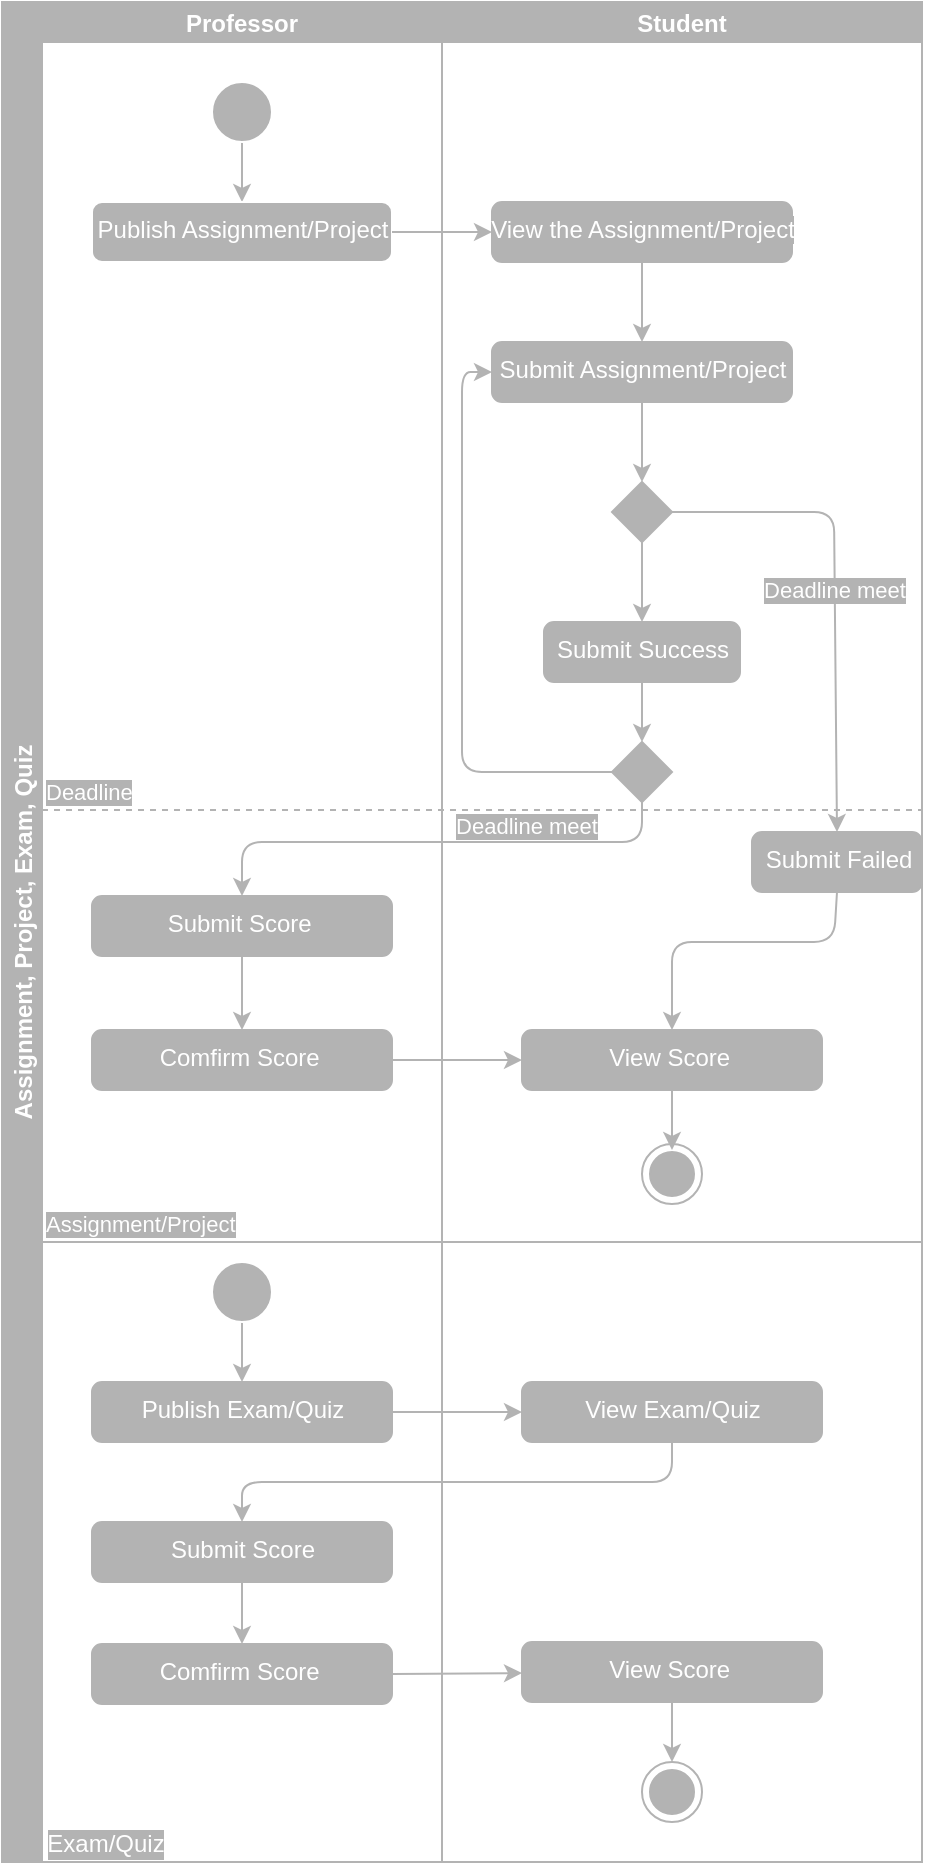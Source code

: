 <mxfile>
    <diagram id="uXBSg-rn626j_wvw7TtW" name="Page-1">
        <mxGraphModel dx="556" dy="611" grid="1" gridSize="10" guides="1" tooltips="1" connect="1" arrows="1" fold="1" page="1" pageScale="1" pageWidth="827" pageHeight="1169" math="0" shadow="0">
            <root>
                <mxCell id="0"/>
                <mxCell id="1" parent="0"/>
                <mxCell id="2" value="Assignment, Project, Exam, Quiz" style="swimlane;childLayout=stackLayout;resizeParent=1;resizeParentMax=0;startSize=20;horizontal=0;horizontalStack=1;fillColor=#B3B3B3;strokeColor=#B3B3B3;fontColor=#FFFFFF;" parent="1" vertex="1">
                    <mxGeometry x="20" y="50" width="460" height="930" as="geometry"/>
                </mxCell>
                <mxCell id="3" value="Professor" style="swimlane;startSize=20;fillColor=#B3B3B3;strokeColor=#B3B3B3;fontColor=#FFFFFF;" parent="2" vertex="1">
                    <mxGeometry x="20" width="200" height="930" as="geometry"/>
                </mxCell>
                <mxCell id="8" style="edgeStyle=none;html=1;exitX=0.5;exitY=1;exitDx=0;exitDy=0;entryX=0.5;entryY=0;entryDx=0;entryDy=0;fontColor=#FFFFFF;strokeColor=#B3B3B3;labelBackgroundColor=#B3B3B3;" parent="3" source="6" target="7" edge="1">
                    <mxGeometry relative="1" as="geometry"/>
                </mxCell>
                <mxCell id="6" value="" style="ellipse;fillColor=#B3B3B3;fontColor=#FFFFFF;strokeColor=#FFFFFF;labelBackgroundColor=#B3B3B3;" parent="3" vertex="1">
                    <mxGeometry x="85" y="40" width="30" height="30" as="geometry"/>
                </mxCell>
                <mxCell id="7" value="Publish Assignment/Project" style="html=1;align=center;verticalAlign=top;rounded=1;absoluteArcSize=1;arcSize=10;dashed=0;fillColor=#B3B3B3;fontColor=#FFFFFF;strokeColor=#FFFFFF;labelBackgroundColor=#B3B3B3;" parent="3" vertex="1">
                    <mxGeometry x="25" y="100" width="150" height="30" as="geometry"/>
                </mxCell>
                <mxCell id="22" style="edgeStyle=none;html=1;exitX=0.5;exitY=1;exitDx=0;exitDy=0;entryX=0.5;entryY=0;entryDx=0;entryDy=0;fontColor=#FFFFFF;strokeColor=#B3B3B3;" parent="3" source="17" target="21" edge="1">
                    <mxGeometry relative="1" as="geometry"/>
                </mxCell>
                <mxCell id="17" value="Submit Score&amp;nbsp;" style="html=1;align=center;verticalAlign=top;rounded=1;absoluteArcSize=1;arcSize=10;dashed=0;fillColor=#B3B3B3;fontColor=#FFFFFF;strokeColor=#B3B3B3;labelBackgroundColor=#B3B3B3;" parent="3" vertex="1">
                    <mxGeometry x="25" y="447" width="150" height="30" as="geometry"/>
                </mxCell>
                <mxCell id="21" value="Comfirm Score&amp;nbsp;" style="html=1;align=center;verticalAlign=top;rounded=1;absoluteArcSize=1;arcSize=10;dashed=0;fillColor=#B3B3B3;strokeColor=#B3B3B3;fontColor=#FFFFFF;" parent="3" vertex="1">
                    <mxGeometry x="25" y="514" width="150" height="30" as="geometry"/>
                </mxCell>
                <mxCell id="45" value="Assignment/Project" style="html=1;verticalAlign=bottom;labelBackgroundColor=#B3B3B3;endArrow=none;endFill=0;endSize=6;align=left;fontColor=#FFFFFF;strokeColor=#B3B3B3;" parent="3" edge="1">
                    <mxGeometry x="-1" relative="1" as="geometry">
                        <mxPoint y="620" as="sourcePoint"/>
                        <mxPoint x="440" y="620" as="targetPoint"/>
                    </mxGeometry>
                </mxCell>
                <mxCell id="52" style="edgeStyle=none;html=1;exitX=0.5;exitY=1;exitDx=0;exitDy=0;entryX=0.5;entryY=0;entryDx=0;entryDy=0;strokeColor=#B3B3B3;fontColor=#FFFFFF;" parent="3" source="48" target="51" edge="1">
                    <mxGeometry relative="1" as="geometry"/>
                </mxCell>
                <mxCell id="48" value="" style="ellipse;strokeColor=#FFFFFF;fillColor=#B3B3B3;fontColor=#FFFFFF;" parent="3" vertex="1">
                    <mxGeometry x="85" y="630" width="30" height="30" as="geometry"/>
                </mxCell>
                <mxCell id="51" value="Publish Exam/Quiz" style="html=1;align=center;verticalAlign=top;rounded=1;absoluteArcSize=1;arcSize=10;dashed=0;fillColor=#B3B3B3;strokeColor=#B3B3B3;fontColor=#FFFFFF;" parent="3" vertex="1">
                    <mxGeometry x="25" y="690" width="150" height="30" as="geometry"/>
                </mxCell>
                <mxCell id="58" style="edgeStyle=none;html=1;exitX=0.5;exitY=1;exitDx=0;exitDy=0;entryX=0.5;entryY=0;entryDx=0;entryDy=0;strokeColor=#B3B3B3;fontColor=#FFFFFF;" parent="3" source="55" target="57" edge="1">
                    <mxGeometry relative="1" as="geometry"/>
                </mxCell>
                <mxCell id="55" value="Submit Score" style="html=1;align=center;verticalAlign=top;rounded=1;absoluteArcSize=1;arcSize=10;dashed=0;fillColor=#B3B3B3;strokeColor=#B3B3B3;fontColor=#FFFFFF;" parent="3" vertex="1">
                    <mxGeometry x="25" y="760" width="150" height="30" as="geometry"/>
                </mxCell>
                <mxCell id="57" value="Comfirm Score&amp;nbsp;" style="html=1;align=center;verticalAlign=top;rounded=1;absoluteArcSize=1;arcSize=10;dashed=0;fillColor=#B3B3B3;strokeColor=#B3B3B3;fontColor=#FFFFFF;" parent="3" vertex="1">
                    <mxGeometry x="25" y="821" width="150" height="30" as="geometry"/>
                </mxCell>
                <mxCell id="63" value="Exam/Quiz" style="text;html=1;strokeColor=none;fillColor=none;align=center;verticalAlign=middle;whiteSpace=wrap;rounded=0;labelBackgroundColor=#B3B3B3;fontColor=#FFFFFF;" parent="3" vertex="1">
                    <mxGeometry x="2" y="906" width="60" height="30" as="geometry"/>
                </mxCell>
                <mxCell id="10" style="edgeStyle=none;html=1;exitX=1;exitY=0.5;exitDx=0;exitDy=0;entryX=0;entryY=0.5;entryDx=0;entryDy=0;fontColor=#FFFFFF;strokeColor=#B3B3B3;labelBackgroundColor=#B3B3B3;" parent="2" source="7" target="9" edge="1">
                    <mxGeometry relative="1" as="geometry"/>
                </mxCell>
                <mxCell id="26" style="edgeStyle=none;html=1;exitX=1;exitY=0.5;exitDx=0;exitDy=0;entryX=0;entryY=0.5;entryDx=0;entryDy=0;fontColor=#FFFFFF;strokeColor=#B3B3B3;" parent="2" source="21" edge="1">
                    <mxGeometry relative="1" as="geometry">
                        <mxPoint x="260" y="529" as="targetPoint"/>
                    </mxGeometry>
                </mxCell>
                <mxCell id="4" value="Student" style="swimlane;startSize=20;fillColor=#B3B3B3;strokeColor=#B3B3B3;fontColor=#FFFFFF;" parent="2" vertex="1">
                    <mxGeometry x="220" width="240" height="930" as="geometry"/>
                </mxCell>
                <mxCell id="12" style="edgeStyle=none;html=1;exitX=0.5;exitY=1;exitDx=0;exitDy=0;entryX=0.5;entryY=0;entryDx=0;entryDy=0;fontColor=#FFFFFF;strokeColor=#B3B3B3;labelBackgroundColor=#B3B3B3;" parent="4" source="9" target="11" edge="1">
                    <mxGeometry relative="1" as="geometry"/>
                </mxCell>
                <mxCell id="9" value="View the Assignment/Project" style="html=1;align=center;verticalAlign=top;rounded=1;absoluteArcSize=1;arcSize=10;dashed=0;fillColor=#B3B3B3;fontColor=#FFFFFF;strokeColor=#B3B3B3;labelBackgroundColor=#B3B3B3;" parent="4" vertex="1">
                    <mxGeometry x="25" y="100" width="150" height="30" as="geometry"/>
                </mxCell>
                <mxCell id="30" style="edgeStyle=none;html=1;exitX=0.5;exitY=1;exitDx=0;exitDy=0;entryX=0.5;entryY=0;entryDx=0;entryDy=0;fontColor=#FFFFFF;strokeColor=#B3B3B3;labelBackgroundColor=#B3B3B3;" parent="4" source="11" target="13" edge="1">
                    <mxGeometry relative="1" as="geometry"/>
                </mxCell>
                <mxCell id="11" value="Submit Assignment/Project" style="html=1;align=center;verticalAlign=top;rounded=1;absoluteArcSize=1;arcSize=10;dashed=0;fillColor=#B3B3B3;fontColor=#FFFFFF;strokeColor=#B3B3B3;labelBackgroundColor=#B3B3B3;" parent="4" vertex="1">
                    <mxGeometry x="25" y="170" width="150" height="30" as="geometry"/>
                </mxCell>
                <mxCell id="15" value="Deadline meet" style="edgeStyle=none;html=1;exitX=1;exitY=0.5;exitDx=0;exitDy=0;entryX=0.5;entryY=0;entryDx=0;entryDy=0;fontColor=#FFFFFF;fillColor=none;labelBackgroundColor=#B3B3B3;strokeColor=#B3B3B3;" parent="4" source="13" target="14" edge="1">
                    <mxGeometry relative="1" as="geometry">
                        <Array as="points">
                            <mxPoint x="196" y="255"/>
                        </Array>
                    </mxGeometry>
                </mxCell>
                <mxCell id="31" style="edgeStyle=none;html=1;exitX=0.5;exitY=1;exitDx=0;exitDy=0;entryX=0.5;entryY=0;entryDx=0;entryDy=0;fontColor=#FFFFFF;strokeColor=#B3B3B3;labelBackgroundColor=#B3B3B3;" parent="4" source="13" target="18" edge="1">
                    <mxGeometry relative="1" as="geometry"/>
                </mxCell>
                <mxCell id="13" value="" style="rhombus;fillColor=#B3B3B3;strokeColor=#B3B3B3;labelBackgroundColor=#B3B3B3;" parent="4" vertex="1">
                    <mxGeometry x="85" y="240" width="30" height="30" as="geometry"/>
                </mxCell>
                <mxCell id="24" style="edgeStyle=none;html=1;exitX=0.5;exitY=1;exitDx=0;exitDy=0;entryX=0.5;entryY=0;entryDx=0;entryDy=0;fontColor=#FFFFFF;strokeColor=#B3B3B3;" parent="4" source="14" target="25" edge="1">
                    <mxGeometry relative="1" as="geometry">
                        <mxPoint x="195.5" y="410" as="targetPoint"/>
                        <Array as="points">
                            <mxPoint x="196" y="470"/>
                            <mxPoint x="115" y="470"/>
                        </Array>
                    </mxGeometry>
                </mxCell>
                <mxCell id="14" value="Submit Failed" style="html=1;align=center;verticalAlign=top;rounded=1;absoluteArcSize=1;arcSize=10;dashed=0;fillColor=#B3B3B3;fontColor=#FFFFFF;strokeColor=#B3B3B3;" parent="4" vertex="1">
                    <mxGeometry x="155" y="415" width="85" height="30" as="geometry"/>
                </mxCell>
                <mxCell id="38" style="edgeStyle=none;html=1;exitX=0.5;exitY=1;exitDx=0;exitDy=0;entryX=0.5;entryY=0;entryDx=0;entryDy=0;fontColor=#FFFFFF;strokeColor=#B3B3B3;labelBackgroundColor=#B3B3B3;" parent="4" source="18" target="37" edge="1">
                    <mxGeometry relative="1" as="geometry"/>
                </mxCell>
                <mxCell id="18" value="Submit Success" style="html=1;align=center;verticalAlign=top;rounded=1;absoluteArcSize=1;arcSize=10;dashed=0;fillColor=#B3B3B3;fontColor=#FFFFFF;strokeColor=#B3B3B3;labelBackgroundColor=#B3B3B3;" parent="4" vertex="1">
                    <mxGeometry x="51" y="310" width="98" height="30" as="geometry"/>
                </mxCell>
                <mxCell id="28" style="edgeStyle=none;html=1;exitX=0.5;exitY=1;exitDx=0;exitDy=0;entryX=0.5;entryY=0;entryDx=0;entryDy=0;fontColor=#FFFFFF;strokeColor=#B3B3B3;" parent="4" edge="1">
                    <mxGeometry relative="1" as="geometry">
                        <mxPoint x="115" y="544" as="sourcePoint"/>
                        <mxPoint x="115" y="574" as="targetPoint"/>
                    </mxGeometry>
                </mxCell>
                <mxCell id="25" value="View Score&amp;nbsp;" style="html=1;align=center;verticalAlign=top;rounded=1;absoluteArcSize=1;arcSize=10;dashed=0;fillColor=#B3B3B3;fontColor=#FFFFFF;strokeColor=#B3B3B3;" parent="4" vertex="1">
                    <mxGeometry x="40" y="514" width="150" height="30" as="geometry"/>
                </mxCell>
                <mxCell id="27" value="" style="ellipse;html=1;shape=endState;fillColor=#B3B3B3;strokeColor=#B3B3B3;" parent="4" vertex="1">
                    <mxGeometry x="100" y="571" width="30" height="30" as="geometry"/>
                </mxCell>
                <mxCell id="44" style="edgeStyle=none;html=1;exitX=0;exitY=0.5;exitDx=0;exitDy=0;entryX=0;entryY=0.5;entryDx=0;entryDy=0;fontColor=#FFFFFF;strokeColor=#B3B3B3;labelBackgroundColor=#B3B3B3;" parent="4" source="37" target="11" edge="1">
                    <mxGeometry relative="1" as="geometry">
                        <Array as="points">
                            <mxPoint x="10" y="385"/>
                            <mxPoint x="10" y="185"/>
                        </Array>
                    </mxGeometry>
                </mxCell>
                <mxCell id="37" value="" style="rhombus;fillColor=#B3B3B3;strokeColor=#B3B3B3;labelBackgroundColor=#B3B3B3;" parent="4" vertex="1">
                    <mxGeometry x="85" y="370" width="30" height="30" as="geometry"/>
                </mxCell>
                <mxCell id="53" value="View Exam/Quiz" style="html=1;align=center;verticalAlign=top;rounded=1;absoluteArcSize=1;arcSize=10;dashed=0;fillColor=#B3B3B3;strokeColor=#B3B3B3;fontColor=#FFFFFF;" parent="4" vertex="1">
                    <mxGeometry x="40" y="690" width="150" height="30" as="geometry"/>
                </mxCell>
                <mxCell id="62" style="edgeStyle=none;html=1;exitX=0.5;exitY=1;exitDx=0;exitDy=0;entryX=0.5;entryY=0;entryDx=0;entryDy=0;strokeColor=#B3B3B3;fontColor=#FFFFFF;" parent="4" source="59" target="61" edge="1">
                    <mxGeometry relative="1" as="geometry"/>
                </mxCell>
                <mxCell id="59" value="View Score&amp;nbsp;" style="html=1;align=center;verticalAlign=top;rounded=1;absoluteArcSize=1;arcSize=10;dashed=0;fillColor=#B3B3B3;fontColor=#FFFFFF;strokeColor=#B3B3B3;" parent="4" vertex="1">
                    <mxGeometry x="40" y="820" width="150" height="30" as="geometry"/>
                </mxCell>
                <mxCell id="61" value="" style="ellipse;html=1;shape=endState;fillColor=#B3B3B3;strokeColor=#B3B3B3;" parent="4" vertex="1">
                    <mxGeometry x="100" y="880" width="30" height="30" as="geometry"/>
                </mxCell>
                <mxCell id="41" style="edgeStyle=none;html=1;exitX=0.5;exitY=1;exitDx=0;exitDy=0;entryX=0.5;entryY=0;entryDx=0;entryDy=0;fontColor=#FFFFFF;fillColor=none;strokeColor=#B3B3B3;labelBackgroundColor=#B3B3B3;" parent="2" source="37" target="17" edge="1">
                    <mxGeometry relative="1" as="geometry">
                        <Array as="points">
                            <mxPoint x="320" y="420"/>
                            <mxPoint x="120" y="420"/>
                        </Array>
                    </mxGeometry>
                </mxCell>
                <mxCell id="43" value="Deadline meet" style="edgeLabel;html=1;align=center;verticalAlign=bottom;resizable=0;points=[];fontColor=#FFFFFF;labelBackgroundColor=#B3B3B3;" parent="41" vertex="1" connectable="0">
                    <mxGeometry x="-0.369" relative="1" as="geometry">
                        <mxPoint as="offset"/>
                    </mxGeometry>
                </mxCell>
                <mxCell id="54" style="edgeStyle=none;html=1;exitX=1;exitY=0.5;exitDx=0;exitDy=0;entryX=0;entryY=0.5;entryDx=0;entryDy=0;strokeColor=#B3B3B3;fontColor=#FFFFFF;" parent="2" source="51" target="53" edge="1">
                    <mxGeometry relative="1" as="geometry"/>
                </mxCell>
                <mxCell id="56" style="edgeStyle=none;html=1;exitX=0.5;exitY=1;exitDx=0;exitDy=0;entryX=0.5;entryY=0;entryDx=0;entryDy=0;strokeColor=#B3B3B3;fontColor=#FFFFFF;" parent="2" source="53" target="55" edge="1">
                    <mxGeometry relative="1" as="geometry">
                        <Array as="points">
                            <mxPoint x="335" y="740"/>
                            <mxPoint x="120" y="740"/>
                        </Array>
                    </mxGeometry>
                </mxCell>
                <mxCell id="60" style="edgeStyle=none;html=1;exitX=1;exitY=0.5;exitDx=0;exitDy=0;strokeColor=#B3B3B3;fontColor=#FFFFFF;" parent="2" source="57" target="59" edge="1">
                    <mxGeometry relative="1" as="geometry"/>
                </mxCell>
                <mxCell id="32" value="Deadline" style="html=1;verticalAlign=bottom;labelBackgroundColor=#B3B3B3;endArrow=none;endFill=0;endSize=6;align=left;fontColor=#FFFFFF;dashed=1;strokeColor=#B3B3B3;" parent="1" edge="1">
                    <mxGeometry x="-1" relative="1" as="geometry">
                        <mxPoint x="40" y="454" as="sourcePoint"/>
                        <mxPoint x="480" y="454" as="targetPoint"/>
                    </mxGeometry>
                </mxCell>
            </root>
        </mxGraphModel>
    </diagram>
</mxfile>